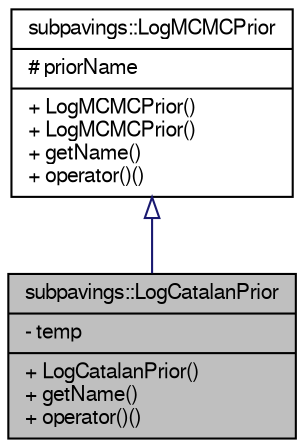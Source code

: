 digraph G
{
  edge [fontname="FreeSans",fontsize="10",labelfontname="FreeSans",labelfontsize="10"];
  node [fontname="FreeSans",fontsize="10",shape=record];
  Node1 [label="{subpavings::LogCatalanPrior\n|- temp\l|+ LogCatalanPrior()\l+ getName()\l+ operator()()\l}",height=0.2,width=0.4,color="black", fillcolor="grey75", style="filled" fontcolor="black"];
  Node2 -> Node1 [dir="back",color="midnightblue",fontsize="10",style="solid",arrowtail="onormal",fontname="FreeSans"];
  Node2 [label="{subpavings::LogMCMCPrior\n|# priorName\l|+ LogMCMCPrior()\l+ LogMCMCPrior()\l+ getName()\l+ operator()()\l}",height=0.2,width=0.4,color="black", fillcolor="white", style="filled",URL="$classsubpavings_1_1LogMCMCPrior.shtml",tooltip="Abstract class for MCMC priors."];
}
